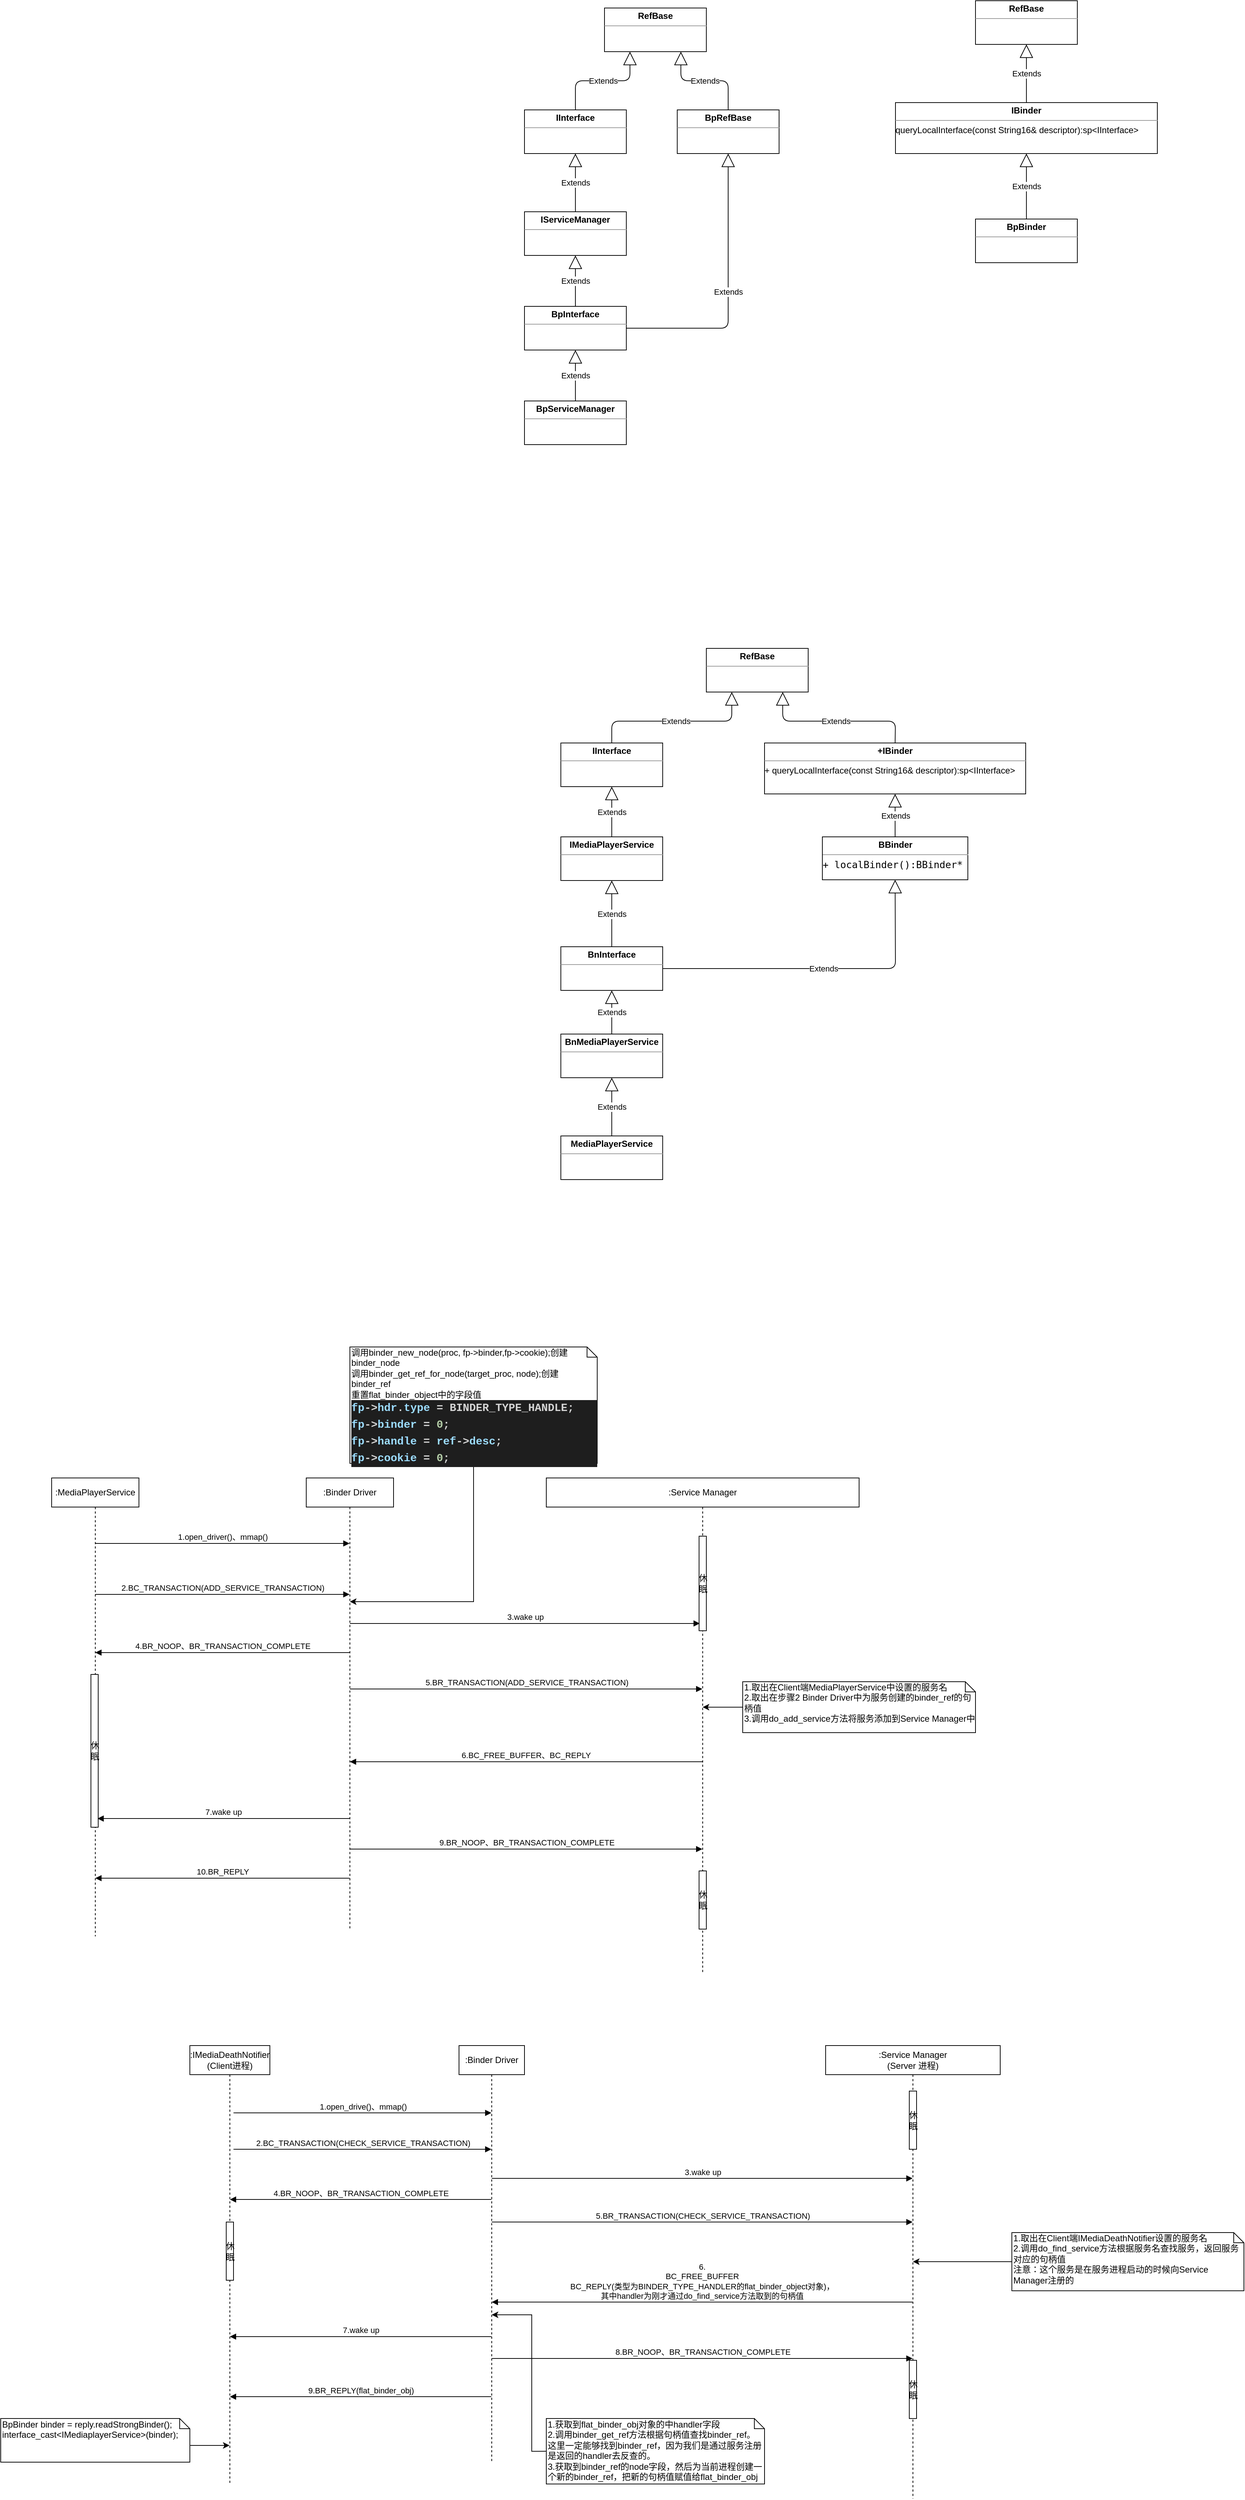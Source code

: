 <mxfile version="12.7.2" type="github"><diagram id="Nl89r5EvSg944woWXjty" name="Page-1"><mxGraphModel dx="2705" dy="799" grid="1" gridSize="10" guides="1" tooltips="1" connect="1" arrows="1" fold="1" page="1" pageScale="1" pageWidth="827" pageHeight="1169" math="0" shadow="0"><root><mxCell id="0"/><mxCell id="1" parent="0"/><mxCell id="-w8tE_QRf2zcnr--mxRd-1" value="&lt;p style=&quot;margin: 0px ; margin-top: 4px ; text-align: center&quot;&gt;&lt;b&gt;IServiceManager&lt;/b&gt;&lt;/p&gt;&lt;hr size=&quot;1&quot;&gt;&lt;div style=&quot;height: 2px&quot;&gt;&lt;/div&gt;" style="verticalAlign=top;align=left;overflow=fill;fontSize=12;fontFamily=Helvetica;html=1;" parent="1" vertex="1"><mxGeometry y="290" width="140" height="60" as="geometry"/></mxCell><mxCell id="-w8tE_QRf2zcnr--mxRd-2" value="Extends" style="endArrow=block;endSize=16;endFill=0;html=1;exitX=0.5;exitY=0;exitDx=0;exitDy=0;entryX=0.5;entryY=1;entryDx=0;entryDy=0;" parent="1" source="-w8tE_QRf2zcnr--mxRd-1" target="-w8tE_QRf2zcnr--mxRd-3" edge="1"><mxGeometry width="160" relative="1" as="geometry"><mxPoint x="310" y="170" as="sourcePoint"/><mxPoint x="70" y="220" as="targetPoint"/></mxGeometry></mxCell><mxCell id="-w8tE_QRf2zcnr--mxRd-3" value="&lt;p style=&quot;margin: 0px ; margin-top: 4px ; text-align: center&quot;&gt;&lt;b&gt;IInterface&lt;/b&gt;&lt;/p&gt;&lt;hr size=&quot;1&quot;&gt;&lt;div style=&quot;height: 2px&quot;&gt;&lt;/div&gt;" style="verticalAlign=top;align=left;overflow=fill;fontSize=12;fontFamily=Helvetica;html=1;" parent="1" vertex="1"><mxGeometry y="150" width="140" height="60" as="geometry"/></mxCell><mxCell id="-w8tE_QRf2zcnr--mxRd-4" value="&lt;p style=&quot;margin: 0px ; margin-top: 4px ; text-align: center&quot;&gt;&lt;b&gt;Bp&lt;/b&gt;&lt;b&gt;Interface&lt;/b&gt;&lt;/p&gt;&lt;hr size=&quot;1&quot;&gt;&lt;div style=&quot;height: 2px&quot;&gt;&lt;/div&gt;" style="verticalAlign=top;align=left;overflow=fill;fontSize=12;fontFamily=Helvetica;html=1;" parent="1" vertex="1"><mxGeometry y="420" width="140" height="60" as="geometry"/></mxCell><mxCell id="-w8tE_QRf2zcnr--mxRd-5" value="Extends" style="endArrow=block;endSize=16;endFill=0;html=1;exitX=0.5;exitY=0;exitDx=0;exitDy=0;" parent="1" source="-w8tE_QRf2zcnr--mxRd-4" target="-w8tE_QRf2zcnr--mxRd-1" edge="1"><mxGeometry width="160" relative="1" as="geometry"><mxPoint x="200" y="360" as="sourcePoint"/><mxPoint x="360" y="360" as="targetPoint"/></mxGeometry></mxCell><mxCell id="-w8tE_QRf2zcnr--mxRd-6" value="&lt;p style=&quot;margin: 0px ; margin-top: 4px ; text-align: center&quot;&gt;&lt;b&gt;BpRefBase&lt;/b&gt;&lt;/p&gt;&lt;hr size=&quot;1&quot;&gt;&lt;div style=&quot;height: 2px&quot;&gt;&lt;/div&gt;" style="verticalAlign=top;align=left;overflow=fill;fontSize=12;fontFamily=Helvetica;html=1;" parent="1" vertex="1"><mxGeometry x="210" y="150" width="140" height="60" as="geometry"/></mxCell><mxCell id="-w8tE_QRf2zcnr--mxRd-7" value="Extends" style="endArrow=block;endSize=16;endFill=0;html=1;exitX=1;exitY=0.5;exitDx=0;exitDy=0;entryX=0.5;entryY=1;entryDx=0;entryDy=0;" parent="1" source="-w8tE_QRf2zcnr--mxRd-4" target="-w8tE_QRf2zcnr--mxRd-6" edge="1"><mxGeometry width="160" relative="1" as="geometry"><mxPoint x="240" y="440" as="sourcePoint"/><mxPoint x="400" y="440" as="targetPoint"/><Array as="points"><mxPoint x="280" y="450"/></Array></mxGeometry></mxCell><mxCell id="-w8tE_QRf2zcnr--mxRd-8" value="&lt;p style=&quot;margin: 0px ; margin-top: 4px ; text-align: center&quot;&gt;&lt;b&gt;RefBase&lt;/b&gt;&lt;/p&gt;&lt;hr size=&quot;1&quot;&gt;&lt;div style=&quot;height: 2px&quot;&gt;&lt;/div&gt;" style="verticalAlign=top;align=left;overflow=fill;fontSize=12;fontFamily=Helvetica;html=1;" parent="1" vertex="1"><mxGeometry x="110" y="10" width="140" height="60" as="geometry"/></mxCell><mxCell id="-w8tE_QRf2zcnr--mxRd-9" value="Extends" style="endArrow=block;endSize=16;endFill=0;html=1;exitX=0.5;exitY=0;exitDx=0;exitDy=0;entryX=0.25;entryY=1;entryDx=0;entryDy=0;" parent="1" source="-w8tE_QRf2zcnr--mxRd-3" target="-w8tE_QRf2zcnr--mxRd-8" edge="1"><mxGeometry width="160" relative="1" as="geometry"><mxPoint x="140" y="110" as="sourcePoint"/><mxPoint x="300" y="110" as="targetPoint"/><Array as="points"><mxPoint x="70" y="110"/><mxPoint x="145" y="110"/></Array></mxGeometry></mxCell><mxCell id="-w8tE_QRf2zcnr--mxRd-10" value="Extends" style="endArrow=block;endSize=16;endFill=0;html=1;exitX=0.5;exitY=0;exitDx=0;exitDy=0;" parent="1" source="-w8tE_QRf2zcnr--mxRd-6" edge="1"><mxGeometry width="160" relative="1" as="geometry"><mxPoint x="380" y="100" as="sourcePoint"/><mxPoint x="215" y="70" as="targetPoint"/><Array as="points"><mxPoint x="280" y="110"/><mxPoint x="215" y="110"/></Array></mxGeometry></mxCell><mxCell id="-w8tE_QRf2zcnr--mxRd-11" value="&lt;p style=&quot;margin: 0px ; margin-top: 4px ; text-align: center&quot;&gt;&lt;b&gt;BpServiceManager&lt;/b&gt;&lt;/p&gt;&lt;hr size=&quot;1&quot;&gt;&lt;div style=&quot;height: 2px&quot;&gt;&lt;/div&gt;" style="verticalAlign=top;align=left;overflow=fill;fontSize=12;fontFamily=Helvetica;html=1;" parent="1" vertex="1"><mxGeometry y="550" width="140" height="60" as="geometry"/></mxCell><mxCell id="-w8tE_QRf2zcnr--mxRd-12" value="Extends" style="endArrow=block;endSize=16;endFill=0;html=1;exitX=0.5;exitY=0;exitDx=0;exitDy=0;entryX=0.5;entryY=1;entryDx=0;entryDy=0;" parent="1" source="-w8tE_QRf2zcnr--mxRd-11" target="-w8tE_QRf2zcnr--mxRd-4" edge="1"><mxGeometry width="160" relative="1" as="geometry"><mxPoint x="210" y="530" as="sourcePoint"/><mxPoint x="370" y="530" as="targetPoint"/></mxGeometry></mxCell><mxCell id="-w8tE_QRf2zcnr--mxRd-13" value="&lt;p style=&quot;margin: 0px ; margin-top: 4px ; text-align: center&quot;&gt;&lt;b&gt;BpBinder&lt;/b&gt;&lt;/p&gt;&lt;hr size=&quot;1&quot;&gt;&lt;div style=&quot;height: 2px&quot;&gt;&lt;/div&gt;" style="verticalAlign=top;align=left;overflow=fill;fontSize=12;fontFamily=Helvetica;html=1;" parent="1" vertex="1"><mxGeometry x="620" y="300" width="140" height="60" as="geometry"/></mxCell><mxCell id="-w8tE_QRf2zcnr--mxRd-14" value="&lt;p style=&quot;margin: 0px ; margin-top: 4px ; text-align: center&quot;&gt;&lt;b&gt;IBinder&lt;/b&gt;&lt;/p&gt;&lt;hr size=&quot;1&quot;&gt;&lt;div style=&quot;height: 2px&quot;&gt;queryLocalInterface(const String16&amp;amp; descriptor):sp&amp;lt;IInterface&amp;gt;&lt;/div&gt;" style="verticalAlign=top;align=left;overflow=fill;fontSize=12;fontFamily=Helvetica;html=1;" parent="1" vertex="1"><mxGeometry x="510" y="140" width="360" height="70" as="geometry"/></mxCell><mxCell id="-w8tE_QRf2zcnr--mxRd-15" value="&lt;p style=&quot;margin: 0px ; margin-top: 4px ; text-align: center&quot;&gt;&lt;b&gt;RefBase&lt;/b&gt;&lt;/p&gt;&lt;hr size=&quot;1&quot;&gt;&lt;div style=&quot;height: 2px&quot;&gt;&lt;/div&gt;" style="verticalAlign=top;align=left;overflow=fill;fontSize=12;fontFamily=Helvetica;html=1;" parent="1" vertex="1"><mxGeometry x="620" width="140" height="60" as="geometry"/></mxCell><mxCell id="-w8tE_QRf2zcnr--mxRd-16" value="Extends" style="endArrow=block;endSize=16;endFill=0;html=1;exitX=0.5;exitY=0;exitDx=0;exitDy=0;" parent="1" source="-w8tE_QRf2zcnr--mxRd-14" target="-w8tE_QRf2zcnr--mxRd-15" edge="1"><mxGeometry width="160" relative="1" as="geometry"><mxPoint x="700" y="70" as="sourcePoint"/><mxPoint x="860" y="70" as="targetPoint"/></mxGeometry></mxCell><mxCell id="-w8tE_QRf2zcnr--mxRd-17" value="Extends" style="endArrow=block;endSize=16;endFill=0;html=1;exitX=0.5;exitY=0;exitDx=0;exitDy=0;entryX=0.5;entryY=1;entryDx=0;entryDy=0;" parent="1" source="-w8tE_QRf2zcnr--mxRd-13" target="-w8tE_QRf2zcnr--mxRd-14" edge="1"><mxGeometry width="160" relative="1" as="geometry"><mxPoint x="700" y="210" as="sourcePoint"/><mxPoint x="860" y="210" as="targetPoint"/></mxGeometry></mxCell><mxCell id="-w8tE_QRf2zcnr--mxRd-18" value="&lt;p style=&quot;margin: 0px ; margin-top: 4px ; text-align: center&quot;&gt;&lt;b&gt;MediaPlayerService&lt;/b&gt;&lt;/p&gt;&lt;hr size=&quot;1&quot;&gt;&lt;div style=&quot;height: 2px&quot;&gt;&lt;/div&gt;" style="verticalAlign=top;align=left;overflow=fill;fontSize=12;fontFamily=Helvetica;html=1;" parent="1" vertex="1"><mxGeometry x="50" y="1560" width="140" height="60" as="geometry"/></mxCell><mxCell id="-w8tE_QRf2zcnr--mxRd-19" value="&lt;p style=&quot;margin: 0px ; margin-top: 4px ; text-align: center&quot;&gt;&lt;b&gt;BnMediaPlayerService&lt;/b&gt;&lt;/p&gt;&lt;hr size=&quot;1&quot;&gt;&lt;div style=&quot;height: 2px&quot;&gt;&lt;/div&gt;" style="verticalAlign=top;align=left;overflow=fill;fontSize=12;fontFamily=Helvetica;html=1;" parent="1" vertex="1"><mxGeometry x="50" y="1420" width="140" height="60" as="geometry"/></mxCell><mxCell id="-w8tE_QRf2zcnr--mxRd-20" value="Extends" style="endArrow=block;endSize=16;endFill=0;html=1;exitX=0.5;exitY=0;exitDx=0;exitDy=0;" parent="1" source="-w8tE_QRf2zcnr--mxRd-18" target="-w8tE_QRf2zcnr--mxRd-19" edge="1"><mxGeometry width="160" relative="1" as="geometry"><mxPoint x="350" y="1480" as="sourcePoint"/><mxPoint x="510" y="1480" as="targetPoint"/></mxGeometry></mxCell><mxCell id="-w8tE_QRf2zcnr--mxRd-21" value="&lt;p style=&quot;margin: 0px ; margin-top: 4px ; text-align: center&quot;&gt;&lt;b&gt;BnInterface&lt;/b&gt;&lt;/p&gt;&lt;hr size=&quot;1&quot;&gt;&lt;div style=&quot;height: 2px&quot;&gt;&lt;/div&gt;" style="verticalAlign=top;align=left;overflow=fill;fontSize=12;fontFamily=Helvetica;html=1;" parent="1" vertex="1"><mxGeometry x="50" y="1300" width="140" height="60" as="geometry"/></mxCell><mxCell id="-w8tE_QRf2zcnr--mxRd-22" value="Extends" style="endArrow=block;endSize=16;endFill=0;html=1;exitX=0.5;exitY=0;exitDx=0;exitDy=0;" parent="1" source="-w8tE_QRf2zcnr--mxRd-19" target="-w8tE_QRf2zcnr--mxRd-21" edge="1"><mxGeometry width="160" relative="1" as="geometry"><mxPoint x="250" y="1380" as="sourcePoint"/><mxPoint x="410" y="1380" as="targetPoint"/></mxGeometry></mxCell><mxCell id="-w8tE_QRf2zcnr--mxRd-23" value="&lt;p style=&quot;margin: 0px ; margin-top: 4px ; text-align: center&quot;&gt;&lt;b&gt;IMediaPlayerService&lt;/b&gt;&lt;/p&gt;&lt;hr size=&quot;1&quot;&gt;&lt;div style=&quot;height: 2px&quot;&gt;&lt;/div&gt;" style="verticalAlign=top;align=left;overflow=fill;fontSize=12;fontFamily=Helvetica;html=1;" parent="1" vertex="1"><mxGeometry x="50" y="1149" width="140" height="60" as="geometry"/></mxCell><mxCell id="-w8tE_QRf2zcnr--mxRd-24" value="Extends" style="endArrow=block;endSize=16;endFill=0;html=1;exitX=0.5;exitY=0;exitDx=0;exitDy=0;entryX=0.5;entryY=1;entryDx=0;entryDy=0;" parent="1" source="-w8tE_QRf2zcnr--mxRd-21" target="-w8tE_QRf2zcnr--mxRd-23" edge="1"><mxGeometry width="160" relative="1" as="geometry"><mxPoint x="190" y="1270" as="sourcePoint"/><mxPoint x="350" y="1270" as="targetPoint"/><Array as="points"/></mxGeometry></mxCell><mxCell id="-w8tE_QRf2zcnr--mxRd-25" value="&lt;p style=&quot;margin: 0px ; margin-top: 4px ; text-align: center&quot;&gt;&lt;b&gt;BBinder&lt;/b&gt;&lt;/p&gt;&lt;hr size=&quot;1&quot;&gt;&lt;div style=&quot;height: 2px&quot;&gt;&lt;span style=&quot;font-family: &amp;#34;source code pro&amp;#34; , monospace ; font-size: 13.333px ; white-space: pre ; background-color: rgb(255 , 255 , 255)&quot;&gt;+ localBinder():BBinder*&lt;/span&gt;&lt;/div&gt;" style="verticalAlign=top;align=left;overflow=fill;fontSize=12;fontFamily=Helvetica;html=1;" parent="1" vertex="1"><mxGeometry x="409.5" y="1149" width="200" height="59" as="geometry"/></mxCell><mxCell id="-w8tE_QRf2zcnr--mxRd-26" value="Extends" style="endArrow=block;endSize=16;endFill=0;html=1;entryX=0.5;entryY=1;entryDx=0;entryDy=0;exitX=1;exitY=0.5;exitDx=0;exitDy=0;" parent="1" source="-w8tE_QRf2zcnr--mxRd-21" target="-w8tE_QRf2zcnr--mxRd-25" edge="1"><mxGeometry width="160" relative="1" as="geometry"><mxPoint x="570" y="1340" as="sourcePoint"/><mxPoint x="360" y="1240" as="targetPoint"/><Array as="points"><mxPoint x="510" y="1330"/></Array></mxGeometry></mxCell><mxCell id="-w8tE_QRf2zcnr--mxRd-27" value="&lt;p style=&quot;margin: 0px ; margin-top: 4px ; text-align: center&quot;&gt;&lt;b&gt;IInterface&lt;/b&gt;&lt;/p&gt;&lt;hr size=&quot;1&quot;&gt;&lt;div style=&quot;height: 2px&quot;&gt;&lt;/div&gt;" style="verticalAlign=top;align=left;overflow=fill;fontSize=12;fontFamily=Helvetica;html=1;" parent="1" vertex="1"><mxGeometry x="50" y="1020" width="140" height="60" as="geometry"/></mxCell><mxCell id="-w8tE_QRf2zcnr--mxRd-28" value="&lt;p style=&quot;margin: 0px ; margin-top: 4px ; text-align: center&quot;&gt;&lt;b&gt;RefBase&lt;/b&gt;&lt;/p&gt;&lt;hr size=&quot;1&quot;&gt;&lt;div style=&quot;height: 2px&quot;&gt;&lt;/div&gt;" style="verticalAlign=top;align=left;overflow=fill;fontSize=12;fontFamily=Helvetica;html=1;" parent="1" vertex="1"><mxGeometry x="250" y="890" width="140" height="60" as="geometry"/></mxCell><mxCell id="-w8tE_QRf2zcnr--mxRd-29" value="Extends" style="endArrow=block;endSize=16;endFill=0;html=1;exitX=0.5;exitY=0;exitDx=0;exitDy=0;entryX=0.5;entryY=1;entryDx=0;entryDy=0;" parent="1" source="-w8tE_QRf2zcnr--mxRd-23" target="-w8tE_QRf2zcnr--mxRd-27" edge="1"><mxGeometry width="160" relative="1" as="geometry"><mxPoint x="500" y="1090" as="sourcePoint"/><mxPoint x="660" y="1090" as="targetPoint"/></mxGeometry></mxCell><mxCell id="-w8tE_QRf2zcnr--mxRd-30" value="Extends" style="endArrow=block;endSize=16;endFill=0;html=1;exitX=0.5;exitY=0;exitDx=0;exitDy=0;entryX=0.25;entryY=1;entryDx=0;entryDy=0;" parent="1" source="-w8tE_QRf2zcnr--mxRd-27" target="-w8tE_QRf2zcnr--mxRd-28" edge="1"><mxGeometry width="160" relative="1" as="geometry"><mxPoint x="400" y="970" as="sourcePoint"/><mxPoint x="560" y="970" as="targetPoint"/><Array as="points"><mxPoint x="120" y="990"/><mxPoint x="285" y="990"/></Array></mxGeometry></mxCell><mxCell id="-w8tE_QRf2zcnr--mxRd-31" value="&lt;p style=&quot;margin: 0px ; margin-top: 4px ; text-align: center&quot;&gt;&lt;b&gt;+IBinder&lt;/b&gt;&lt;/p&gt;&lt;hr size=&quot;1&quot;&gt;&lt;div style=&quot;height: 2px&quot;&gt;+ queryLocalInterface(const String16&amp;amp; descriptor):sp&amp;lt;IInterface&amp;gt;&lt;/div&gt;" style="verticalAlign=top;align=left;overflow=fill;fontSize=12;fontFamily=Helvetica;html=1;" parent="1" vertex="1"><mxGeometry x="330" y="1020" width="359" height="70" as="geometry"/></mxCell><mxCell id="-w8tE_QRf2zcnr--mxRd-32" value="Extends" style="endArrow=block;endSize=16;endFill=0;html=1;exitX=0.5;exitY=0;exitDx=0;exitDy=0;entryX=0.75;entryY=1;entryDx=0;entryDy=0;" parent="1" source="-w8tE_QRf2zcnr--mxRd-31" target="-w8tE_QRf2zcnr--mxRd-28" edge="1"><mxGeometry width="160" relative="1" as="geometry"><mxPoint x="590" y="960" as="sourcePoint"/><mxPoint x="580" y="950" as="targetPoint"/><Array as="points"><mxPoint x="510" y="990"/><mxPoint x="355" y="990"/></Array></mxGeometry></mxCell><mxCell id="-w8tE_QRf2zcnr--mxRd-33" value="Extends" style="endArrow=block;endSize=16;endFill=0;html=1;exitX=0.5;exitY=0;exitDx=0;exitDy=0;entryX=0.5;entryY=1;entryDx=0;entryDy=0;" parent="1" source="-w8tE_QRf2zcnr--mxRd-25" target="-w8tE_QRf2zcnr--mxRd-31" edge="1"><mxGeometry width="160" relative="1" as="geometry"><mxPoint x="700" y="1150" as="sourcePoint"/><mxPoint x="860" y="1150" as="targetPoint"/></mxGeometry></mxCell><mxCell id="LOFbljFFrg4eRcYeUBLH-1" value=":IMediaDeathNotifier&lt;br&gt;(Client进程)" style="shape=umlLifeline;perimeter=lifelinePerimeter;whiteSpace=wrap;html=1;container=1;collapsible=0;recursiveResize=0;outlineConnect=0;" parent="1" vertex="1"><mxGeometry x="-460" y="2810" width="110" height="602.55" as="geometry"/></mxCell><mxCell id="LOFbljFFrg4eRcYeUBLH-5" value="1.open_drive()、mmap()" style="html=1;verticalAlign=bottom;endArrow=block;" parent="LOFbljFFrg4eRcYeUBLH-1" target="LOFbljFFrg4eRcYeUBLH-2" edge="1"><mxGeometry width="80" relative="1" as="geometry"><mxPoint x="60" y="92.55" as="sourcePoint"/><mxPoint x="140" y="92.55" as="targetPoint"/></mxGeometry></mxCell><mxCell id="LOFbljFFrg4eRcYeUBLH-6" value="2.BC_TRANSACTION(CHECK_SERVICE_TRANSACTION)" style="html=1;verticalAlign=bottom;endArrow=block;" parent="LOFbljFFrg4eRcYeUBLH-1" target="LOFbljFFrg4eRcYeUBLH-2" edge="1"><mxGeometry width="80" relative="1" as="geometry"><mxPoint x="60" y="142.55" as="sourcePoint"/><mxPoint x="140" y="142.55" as="targetPoint"/></mxGeometry></mxCell><mxCell id="LOFbljFFrg4eRcYeUBLH-10" value="休&lt;br&gt;眠" style="html=1;points=[];perimeter=orthogonalPerimeter;" parent="LOFbljFFrg4eRcYeUBLH-1" vertex="1"><mxGeometry x="50" y="242.55" width="10" height="80" as="geometry"/></mxCell><mxCell id="LOFbljFFrg4eRcYeUBLH-2" value=":Binder Driver" style="shape=umlLifeline;perimeter=lifelinePerimeter;whiteSpace=wrap;html=1;container=1;collapsible=0;recursiveResize=0;outlineConnect=0;" parent="1" vertex="1"><mxGeometry x="-90" y="2810" width="90" height="572.55" as="geometry"/></mxCell><mxCell id="LOFbljFFrg4eRcYeUBLH-3" value=":Service Manager&lt;br&gt;(Server 进程)" style="shape=umlLifeline;perimeter=lifelinePerimeter;whiteSpace=wrap;html=1;container=1;collapsible=0;recursiveResize=0;outlineConnect=0;" parent="1" vertex="1"><mxGeometry x="414" y="2810" width="240" height="622.55" as="geometry"/></mxCell><mxCell id="LOFbljFFrg4eRcYeUBLH-4" value="休&lt;br&gt;眠" style="html=1;points=[];perimeter=orthogonalPerimeter;" parent="LOFbljFFrg4eRcYeUBLH-3" vertex="1"><mxGeometry x="115" y="62.55" width="10" height="80" as="geometry"/></mxCell><mxCell id="LOFbljFFrg4eRcYeUBLH-19" value="休&lt;br&gt;眠" style="html=1;points=[];perimeter=orthogonalPerimeter;" parent="LOFbljFFrg4eRcYeUBLH-3" vertex="1"><mxGeometry x="115" y="432.55" width="10" height="80" as="geometry"/></mxCell><mxCell id="LOFbljFFrg4eRcYeUBLH-8" value="3.wake up" style="html=1;verticalAlign=bottom;endArrow=block;" parent="1" source="LOFbljFFrg4eRcYeUBLH-2" target="LOFbljFFrg4eRcYeUBLH-3" edge="1"><mxGeometry width="80" relative="1" as="geometry"><mxPoint x="-40" y="2982.55" as="sourcePoint"/><mxPoint x="40" y="2982.55" as="targetPoint"/><Array as="points"><mxPoint x="120" y="2992.55"/></Array></mxGeometry></mxCell><mxCell id="LOFbljFFrg4eRcYeUBLH-12" value="5.BR_TRANSACTION(CHECK_SERVICE_TRANSACTION)" style="html=1;verticalAlign=bottom;endArrow=block;" parent="1" source="LOFbljFFrg4eRcYeUBLH-2" target="LOFbljFFrg4eRcYeUBLH-3" edge="1"><mxGeometry width="80" relative="1" as="geometry"><mxPoint x="-40" y="3062.55" as="sourcePoint"/><mxPoint x="40" y="3062.55" as="targetPoint"/><Array as="points"><mxPoint x="150" y="3052.55"/></Array></mxGeometry></mxCell><mxCell id="LOFbljFFrg4eRcYeUBLH-9" value="4.BR_NOOP、BR_TRANSACTION_COMPLETE" style="html=1;verticalAlign=bottom;endArrow=block;" parent="1" source="LOFbljFFrg4eRcYeUBLH-2" target="LOFbljFFrg4eRcYeUBLH-1" edge="1"><mxGeometry width="80" relative="1" as="geometry"><mxPoint x="-50" y="3022.55" as="sourcePoint"/><mxPoint x="40" y="3022.55" as="targetPoint"/><Array as="points"><mxPoint x="-160" y="3021.55"/></Array></mxGeometry></mxCell><mxCell id="LOFbljFFrg4eRcYeUBLH-16" value="6.&lt;br&gt;BC_FREE_BUFFER&lt;br&gt;BC_REPLY(类型为BINDER_TYPE_HANDLER的flat_binder_object对象)，&lt;br&gt;其中handler为刚才通过do_find_service方法取到的句柄值" style="html=1;verticalAlign=bottom;endArrow=block;" parent="1" source="LOFbljFFrg4eRcYeUBLH-3" target="LOFbljFFrg4eRcYeUBLH-2" edge="1"><mxGeometry width="80" relative="1" as="geometry"><mxPoint x="60" y="3192.55" as="sourcePoint"/><mxPoint x="140" y="3192.55" as="targetPoint"/><Array as="points"><mxPoint x="140" y="3162.55"/></Array></mxGeometry></mxCell><mxCell id="LOFbljFFrg4eRcYeUBLH-17" value="7.wake up" style="html=1;verticalAlign=bottom;endArrow=block;" parent="1" source="LOFbljFFrg4eRcYeUBLH-2" target="LOFbljFFrg4eRcYeUBLH-1" edge="1"><mxGeometry width="80" relative="1" as="geometry"><mxPoint x="-230" y="3212.55" as="sourcePoint"/><mxPoint x="-150" y="3212.55" as="targetPoint"/><Array as="points"><mxPoint x="-90" y="3210"/><mxPoint x="-130" y="3210"/></Array></mxGeometry></mxCell><mxCell id="LOFbljFFrg4eRcYeUBLH-18" value="8.BR_NOOP、BR_TRANSACTION_COMPLETE" style="html=1;verticalAlign=bottom;endArrow=block;" parent="1" source="LOFbljFFrg4eRcYeUBLH-2" target="LOFbljFFrg4eRcYeUBLH-3" edge="1"><mxGeometry width="80" relative="1" as="geometry"><mxPoint x="-10" y="3222.55" as="sourcePoint"/><mxPoint x="70" y="3222.55" as="targetPoint"/><Array as="points"><mxPoint x="100" y="3240"/><mxPoint x="290" y="3240"/></Array></mxGeometry></mxCell><mxCell id="LOFbljFFrg4eRcYeUBLH-20" value="9.BR_REPLY(flat_binder_obj)" style="html=1;verticalAlign=bottom;endArrow=block;" parent="1" source="LOFbljFFrg4eRcYeUBLH-2" target="LOFbljFFrg4eRcYeUBLH-1" edge="1"><mxGeometry width="80" relative="1" as="geometry"><mxPoint x="-180" y="3312.55" as="sourcePoint"/><mxPoint x="-100" y="3312.55" as="targetPoint"/><Array as="points"><mxPoint x="-150" y="3292.55"/></Array></mxGeometry></mxCell><mxCell id="lo3B5jVpA4_45xt4bAMs-29" style="edgeStyle=orthogonalEdgeStyle;rounded=0;orthogonalLoop=1;jettySize=auto;html=1;exitX=0;exitY=0;exitDx=260;exitDy=37;exitPerimeter=0;" edge="1" parent="1" source="LOFbljFFrg4eRcYeUBLH-21" target="LOFbljFFrg4eRcYeUBLH-1"><mxGeometry relative="1" as="geometry"><Array as="points"><mxPoint x="-420" y="3360"/><mxPoint x="-420" y="3360"/></Array></mxGeometry></mxCell><mxCell id="LOFbljFFrg4eRcYeUBLH-21" value="BpBinder binder = reply.readStrongBinder();&lt;br&gt;interface_cast&amp;lt;IMediaplayerService&amp;gt;(binder);" style="shape=note;whiteSpace=wrap;html=1;size=14;verticalAlign=top;align=left;spacingTop=-6;" parent="1" vertex="1"><mxGeometry x="-720" y="3322.55" width="260" height="60" as="geometry"/></mxCell><mxCell id="lo3B5jVpA4_45xt4bAMs-1" value=":MediaPlayerService" style="shape=umlLifeline;perimeter=lifelinePerimeter;whiteSpace=wrap;html=1;container=1;collapsible=0;recursiveResize=0;outlineConnect=0;" vertex="1" parent="1"><mxGeometry x="-650" y="2030" width="120" height="630" as="geometry"/></mxCell><mxCell id="lo3B5jVpA4_45xt4bAMs-7" value="1.open_driver()、mmap()" style="html=1;verticalAlign=bottom;endArrow=block;" edge="1" parent="lo3B5jVpA4_45xt4bAMs-1" target="lo3B5jVpA4_45xt4bAMs-2"><mxGeometry width="80" relative="1" as="geometry"><mxPoint x="60" y="90" as="sourcePoint"/><mxPoint x="140" y="90" as="targetPoint"/></mxGeometry></mxCell><mxCell id="lo3B5jVpA4_45xt4bAMs-9" value="休&lt;br&gt;眠" style="html=1;points=[];perimeter=orthogonalPerimeter;" vertex="1" parent="lo3B5jVpA4_45xt4bAMs-1"><mxGeometry x="54" y="270" width="10" height="210" as="geometry"/></mxCell><mxCell id="lo3B5jVpA4_45xt4bAMs-2" value=":Binder Driver" style="shape=umlLifeline;perimeter=lifelinePerimeter;whiteSpace=wrap;html=1;container=1;collapsible=0;recursiveResize=0;outlineConnect=0;" vertex="1" parent="1"><mxGeometry x="-300" y="2030" width="120" height="620" as="geometry"/></mxCell><mxCell id="lo3B5jVpA4_45xt4bAMs-10" value="5.BR_TRANSACTION(ADD_SERVICE_TRANSACTION)" style="html=1;verticalAlign=bottom;endArrow=block;" edge="1" parent="lo3B5jVpA4_45xt4bAMs-2" target="lo3B5jVpA4_45xt4bAMs-3"><mxGeometry width="80" relative="1" as="geometry"><mxPoint x="60" y="290" as="sourcePoint"/><mxPoint x="140" y="290" as="targetPoint"/></mxGeometry></mxCell><mxCell id="lo3B5jVpA4_45xt4bAMs-3" value=":Service Manager" style="shape=umlLifeline;perimeter=lifelinePerimeter;whiteSpace=wrap;html=1;container=1;collapsible=0;recursiveResize=0;outlineConnect=0;" vertex="1" parent="1"><mxGeometry x="30" y="2030" width="430" height="680" as="geometry"/></mxCell><mxCell id="lo3B5jVpA4_45xt4bAMs-5" value="休&lt;br&gt;眠" style="html=1;points=[];perimeter=orthogonalPerimeter;" vertex="1" parent="lo3B5jVpA4_45xt4bAMs-3"><mxGeometry x="210" y="80" width="10" height="130" as="geometry"/></mxCell><mxCell id="lo3B5jVpA4_45xt4bAMs-22" value="休&lt;br&gt;眠" style="html=1;points=[];perimeter=orthogonalPerimeter;" vertex="1" parent="lo3B5jVpA4_45xt4bAMs-3"><mxGeometry x="210" y="540" width="10" height="80" as="geometry"/></mxCell><mxCell id="lo3B5jVpA4_45xt4bAMs-4" value="2.BC_TRANSACTION(ADD_SERVICE_TRANSACTION)" style="html=1;verticalAlign=bottom;endArrow=block;" edge="1" parent="1" source="lo3B5jVpA4_45xt4bAMs-1" target="lo3B5jVpA4_45xt4bAMs-2"><mxGeometry width="80" relative="1" as="geometry"><mxPoint x="-470" y="2150" as="sourcePoint"/><mxPoint x="-390" y="2150" as="targetPoint"/><Array as="points"><mxPoint x="-310" y="2190"/></Array></mxGeometry></mxCell><mxCell id="lo3B5jVpA4_45xt4bAMs-8" value="4.BR_NOOP、BR_TRANSACTION_COMPLETE" style="html=1;verticalAlign=bottom;endArrow=block;" edge="1" parent="1" source="lo3B5jVpA4_45xt4bAMs-2" target="lo3B5jVpA4_45xt4bAMs-1"><mxGeometry width="80" relative="1" as="geometry"><mxPoint x="-440" y="2320" as="sourcePoint"/><mxPoint x="-360" y="2320" as="targetPoint"/><Array as="points"><mxPoint x="-320" y="2270"/></Array></mxGeometry></mxCell><mxCell id="lo3B5jVpA4_45xt4bAMs-14" style="edgeStyle=orthogonalEdgeStyle;rounded=0;orthogonalLoop=1;jettySize=auto;html=1;exitX=0.5;exitY=1;exitDx=0;exitDy=0;exitPerimeter=0;" edge="1" parent="1" source="lo3B5jVpA4_45xt4bAMs-13" target="lo3B5jVpA4_45xt4bAMs-2"><mxGeometry relative="1" as="geometry"><mxPoint x="-140" y="2190" as="targetPoint"/><Array as="points"><mxPoint x="-70" y="2200"/></Array></mxGeometry></mxCell><mxCell id="lo3B5jVpA4_45xt4bAMs-13" value="调用binder_new_node(proc, fp-&amp;gt;binder,fp-&amp;gt;cookie);创建binder_node&lt;br&gt;调用binder_get_ref_for_node(target_proc, node);创建binder_ref&lt;br&gt;重置flat_binder_object中的字段值&lt;br&gt;&lt;div style=&quot;color: #d4d4d4 ; background-color: #1e1e1e ; font-family: &amp;#34;menlo&amp;#34; , &amp;#34;monaco&amp;#34; , &amp;#34;courier new&amp;#34; , monospace ; font-weight: bold ; font-size: 15px ; line-height: 23px ; white-space: pre&quot;&gt;&lt;div&gt;&lt;span style=&quot;color: #9cdcfe&quot;&gt;fp&lt;/span&gt;-&amp;gt;&lt;span style=&quot;color: #9cdcfe&quot;&gt;hdr&lt;/span&gt;.&lt;span style=&quot;color: #9cdcfe&quot;&gt;type&lt;/span&gt; = BINDER_TYPE_HANDLE;&lt;/div&gt;&lt;div&gt;&lt;span style=&quot;color: #9cdcfe&quot;&gt;fp&lt;/span&gt;-&amp;gt;&lt;span style=&quot;color: #9cdcfe&quot;&gt;binder&lt;/span&gt; = &lt;span style=&quot;color: #b5cea8&quot;&gt;0&lt;/span&gt;;&lt;/div&gt;&lt;div&gt;&lt;span style=&quot;color: #9cdcfe&quot;&gt;fp&lt;/span&gt;-&amp;gt;&lt;span style=&quot;color: #9cdcfe&quot;&gt;handle&lt;/span&gt; = &lt;span style=&quot;color: #9cdcfe&quot;&gt;ref&lt;/span&gt;-&amp;gt;&lt;span style=&quot;color: #9cdcfe&quot;&gt;desc&lt;/span&gt;;&lt;/div&gt;&lt;div&gt;&lt;span style=&quot;color: #9cdcfe&quot;&gt;fp&lt;/span&gt;-&amp;gt;&lt;span style=&quot;color: #9cdcfe&quot;&gt;cookie&lt;/span&gt; = &lt;span style=&quot;color: #b5cea8&quot;&gt;0&lt;/span&gt;;&lt;/div&gt;&lt;/div&gt;" style="shape=note;whiteSpace=wrap;html=1;size=14;verticalAlign=top;align=left;spacingTop=-6;" vertex="1" parent="1"><mxGeometry x="-240" y="1850" width="340" height="160" as="geometry"/></mxCell><mxCell id="lo3B5jVpA4_45xt4bAMs-6" value="3.wake up" style="html=1;verticalAlign=bottom;endArrow=block;entryX=0.1;entryY=0.923;entryDx=0;entryDy=0;entryPerimeter=0;" edge="1" parent="1" source="lo3B5jVpA4_45xt4bAMs-2" target="lo3B5jVpA4_45xt4bAMs-5"><mxGeometry width="80" relative="1" as="geometry"><mxPoint x="-240" y="2220" as="sourcePoint"/><mxPoint x="-160" y="2220" as="targetPoint"/></mxGeometry></mxCell><mxCell id="lo3B5jVpA4_45xt4bAMs-11" value="1.取出在Client端MediaPlayerService中设置的服务名&lt;br&gt;2.取出在步骤2 Binder Driver中为服务创建的binder_ref的句柄值&lt;br&gt;3.调用do_add_service方法将服务添加到Service Manager中&lt;br&gt;" style="shape=note;whiteSpace=wrap;html=1;size=14;verticalAlign=top;align=left;spacingTop=-6;" vertex="1" parent="1"><mxGeometry x="300" y="2310" width="320" height="70" as="geometry"/></mxCell><mxCell id="lo3B5jVpA4_45xt4bAMs-17" style="edgeStyle=orthogonalEdgeStyle;rounded=0;orthogonalLoop=1;jettySize=auto;html=1;exitX=0;exitY=0.5;exitDx=0;exitDy=0;exitPerimeter=0;" edge="1" parent="1" source="lo3B5jVpA4_45xt4bAMs-11" target="lo3B5jVpA4_45xt4bAMs-3"><mxGeometry relative="1" as="geometry"><Array as="points"><mxPoint x="300" y="2385"/><mxPoint x="300" y="2385"/></Array></mxGeometry></mxCell><mxCell id="lo3B5jVpA4_45xt4bAMs-18" value="6.BC_FREE_BUFFER、BC_REPLY" style="html=1;verticalAlign=bottom;endArrow=block;" edge="1" parent="1" source="lo3B5jVpA4_45xt4bAMs-3" target="lo3B5jVpA4_45xt4bAMs-2"><mxGeometry width="80" relative="1" as="geometry"><mxPoint x="-10" y="2450" as="sourcePoint"/><mxPoint x="70" y="2450" as="targetPoint"/><Array as="points"><mxPoint x="60" y="2420"/></Array></mxGeometry></mxCell><mxCell id="lo3B5jVpA4_45xt4bAMs-20" value="7.wake up" style="html=1;verticalAlign=bottom;endArrow=block;entryX=0.9;entryY=0.943;entryDx=0;entryDy=0;entryPerimeter=0;" edge="1" parent="1" source="lo3B5jVpA4_45xt4bAMs-2" target="lo3B5jVpA4_45xt4bAMs-9"><mxGeometry width="80" relative="1" as="geometry"><mxPoint x="-380" y="2500" as="sourcePoint"/><mxPoint x="-580" y="2500" as="targetPoint"/><Array as="points"><mxPoint x="-300" y="2498"/></Array></mxGeometry></mxCell><mxCell id="lo3B5jVpA4_45xt4bAMs-21" value="9.BR_NOOP、BR_TRANSACTION_COMPLETE" style="html=1;verticalAlign=bottom;endArrow=block;" edge="1" parent="1" source="lo3B5jVpA4_45xt4bAMs-2" target="lo3B5jVpA4_45xt4bAMs-3"><mxGeometry width="80" relative="1" as="geometry"><mxPoint x="-80" y="2540" as="sourcePoint"/><mxPoint y="2540" as="targetPoint"/><Array as="points"><mxPoint x="50" y="2540"/></Array></mxGeometry></mxCell><mxCell id="lo3B5jVpA4_45xt4bAMs-23" value="10.BR_REPLY" style="html=1;verticalAlign=bottom;endArrow=block;" edge="1" parent="1" source="lo3B5jVpA4_45xt4bAMs-2" target="lo3B5jVpA4_45xt4bAMs-1"><mxGeometry width="80" relative="1" as="geometry"><mxPoint x="-450" y="2600" as="sourcePoint"/><mxPoint x="-370" y="2600" as="targetPoint"/><Array as="points"><mxPoint x="-400" y="2580"/></Array></mxGeometry></mxCell><mxCell id="lo3B5jVpA4_45xt4bAMs-25" style="edgeStyle=orthogonalEdgeStyle;rounded=0;orthogonalLoop=1;jettySize=auto;html=1;exitX=0;exitY=0.5;exitDx=0;exitDy=0;exitPerimeter=0;" edge="1" parent="1" source="LOFbljFFrg4eRcYeUBLH-15" target="LOFbljFFrg4eRcYeUBLH-3"><mxGeometry relative="1" as="geometry"><Array as="points"><mxPoint x="620" y="3107"/><mxPoint x="620" y="3107"/></Array></mxGeometry></mxCell><mxCell id="LOFbljFFrg4eRcYeUBLH-15" value="1.取出在Client端IMediaDeathNotifier设置的服务名&lt;br&gt;2.调用do_find_service方法根据服务名查找服务，返回服务对应的句柄值&lt;br&gt;注意：这个服务是在服务进程启动的时候向Service Manager注册的" style="shape=note;whiteSpace=wrap;html=1;size=14;verticalAlign=top;align=left;spacingTop=-6;" parent="1" vertex="1"><mxGeometry x="670" y="3067" width="319" height="80" as="geometry"/></mxCell><mxCell id="lo3B5jVpA4_45xt4bAMs-27" style="edgeStyle=orthogonalEdgeStyle;rounded=0;orthogonalLoop=1;jettySize=auto;html=1;exitX=0;exitY=0.5;exitDx=0;exitDy=0;exitPerimeter=0;" edge="1" parent="1" source="lo3B5jVpA4_45xt4bAMs-26" target="LOFbljFFrg4eRcYeUBLH-2"><mxGeometry relative="1" as="geometry"><Array as="points"><mxPoint x="10" y="3368"/><mxPoint x="10" y="3180"/></Array></mxGeometry></mxCell><mxCell id="lo3B5jVpA4_45xt4bAMs-26" value="1.获取到flat_binder_obj对象的中handler字段&lt;br&gt;2.调用binder_get_ref方法根据句柄值查找binder_ref。&lt;br&gt;这里一定能够找到binder_ref，因为我们是通过服务注册是返回的handler去反查的。&lt;br&gt;3.获取到binder_ref的node字段，然后为当前进程创建一个新的binder_ref，把新的句柄值赋值给flat_binder_obj" style="shape=note;whiteSpace=wrap;html=1;size=14;verticalAlign=top;align=left;spacingTop=-6;" vertex="1" parent="1"><mxGeometry x="30" y="3322.55" width="300" height="90" as="geometry"/></mxCell></root></mxGraphModel></diagram></mxfile>